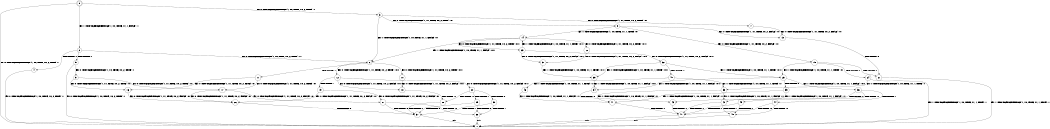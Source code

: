 digraph BCG {
size = "7, 10.5";
center = TRUE;
node [shape = circle];
0 [peripheries = 2];
0 -> 1 [label = "EX !0 !ATOMIC_EXCH_BRANCH (1, +0, TRUE, +0, 2, TRUE) !::"];
0 -> 2 [label = "EX !1 !ATOMIC_EXCH_BRANCH (1, +0, TRUE, +1, 1, FALSE) !::"];
0 -> 3 [label = "EX !0 !ATOMIC_EXCH_BRANCH (1, +0, TRUE, +0, 2, TRUE) !::"];
2 -> 4 [label = "TERMINATE !1"];
2 -> 5 [label = "TERMINATE !1"];
2 -> 6 [label = "EX !0 !ATOMIC_EXCH_BRANCH (1, +0, TRUE, +0, 2, TRUE) !:1:"];
3 -> 7 [label = "EX !0 !ATOMIC_EXCH_BRANCH (1, +1, TRUE, +0, 2, TRUE) !:0:"];
3 -> 6 [label = "EX !1 !ATOMIC_EXCH_BRANCH (1, +0, TRUE, +1, 1, FALSE) !:0:"];
3 -> 8 [label = "EX !0 !ATOMIC_EXCH_BRANCH (1, +1, TRUE, +0, 2, TRUE) !:0:"];
4 -> 1 [label = "EX !0 !ATOMIC_EXCH_BRANCH (1, +0, TRUE, +0, 2, TRUE) !::"];
5 -> 1 [label = "EX !0 !ATOMIC_EXCH_BRANCH (1, +0, TRUE, +0, 2, TRUE) !::"];
5 -> 9 [label = "EX !0 !ATOMIC_EXCH_BRANCH (1, +0, TRUE, +0, 2, TRUE) !::"];
6 -> 10 [label = "EX !0 !ATOMIC_EXCH_BRANCH (1, +1, TRUE, +0, 2, TRUE) !:0:1:"];
6 -> 11 [label = "TERMINATE !1"];
6 -> 12 [label = "EX !0 !ATOMIC_EXCH_BRANCH (1, +1, TRUE, +0, 2, TRUE) !:0:1:"];
7 -> 13 [label = "EX !0 !ATOMIC_EXCH_BRANCH (1, +1, TRUE, +0, 2, FALSE) !:0:"];
8 -> 13 [label = "EX !0 !ATOMIC_EXCH_BRANCH (1, +1, TRUE, +0, 2, FALSE) !:0:"];
8 -> 14 [label = "EX !1 !ATOMIC_EXCH_BRANCH (1, +0, TRUE, +1, 1, TRUE) !:0:"];
8 -> 15 [label = "EX !0 !ATOMIC_EXCH_BRANCH (1, +1, TRUE, +0, 2, FALSE) !:0:"];
9 -> 16 [label = "EX !0 !ATOMIC_EXCH_BRANCH (1, +1, TRUE, +0, 2, TRUE) !:0:"];
9 -> 17 [label = "EX !0 !ATOMIC_EXCH_BRANCH (1, +1, TRUE, +0, 2, TRUE) !:0:"];
10 -> 18 [label = "EX !0 !ATOMIC_EXCH_BRANCH (1, +1, TRUE, +0, 2, FALSE) !:0:1:"];
11 -> 16 [label = "EX !0 !ATOMIC_EXCH_BRANCH (1, +1, TRUE, +0, 2, TRUE) !:0:"];
11 -> 17 [label = "EX !0 !ATOMIC_EXCH_BRANCH (1, +1, TRUE, +0, 2, TRUE) !:0:"];
12 -> 18 [label = "EX !0 !ATOMIC_EXCH_BRANCH (1, +1, TRUE, +0, 2, FALSE) !:0:1:"];
12 -> 19 [label = "TERMINATE !1"];
12 -> 20 [label = "EX !0 !ATOMIC_EXCH_BRANCH (1, +1, TRUE, +0, 2, FALSE) !:0:1:"];
13 -> 21 [label = "TERMINATE !0"];
14 -> 22 [label = "EX !0 !ATOMIC_EXCH_BRANCH (1, +1, TRUE, +0, 2, TRUE) !:0:1:"];
14 -> 6 [label = "EX !1 !ATOMIC_EXCH_BRANCH (1, +0, TRUE, +1, 1, FALSE) !:0:1:"];
14 -> 23 [label = "EX !0 !ATOMIC_EXCH_BRANCH (1, +1, TRUE, +0, 2, TRUE) !:0:1:"];
15 -> 21 [label = "TERMINATE !0"];
15 -> 24 [label = "TERMINATE !0"];
15 -> 25 [label = "EX !1 !ATOMIC_EXCH_BRANCH (1, +0, TRUE, +1, 1, TRUE) !:0:"];
16 -> 26 [label = "EX !0 !ATOMIC_EXCH_BRANCH (1, +1, TRUE, +0, 2, FALSE) !:0:"];
17 -> 26 [label = "EX !0 !ATOMIC_EXCH_BRANCH (1, +1, TRUE, +0, 2, FALSE) !:0:"];
17 -> 27 [label = "EX !0 !ATOMIC_EXCH_BRANCH (1, +1, TRUE, +0, 2, FALSE) !:0:"];
18 -> 28 [label = "TERMINATE !0"];
19 -> 26 [label = "EX !0 !ATOMIC_EXCH_BRANCH (1, +1, TRUE, +0, 2, FALSE) !:0:"];
19 -> 27 [label = "EX !0 !ATOMIC_EXCH_BRANCH (1, +1, TRUE, +0, 2, FALSE) !:0:"];
20 -> 28 [label = "TERMINATE !0"];
20 -> 29 [label = "TERMINATE !1"];
20 -> 30 [label = "TERMINATE !0"];
21 -> 1 [label = "EX !1 !ATOMIC_EXCH_BRANCH (1, +0, TRUE, +1, 1, TRUE) !::"];
22 -> 31 [label = "EX !0 !ATOMIC_EXCH_BRANCH (1, +1, TRUE, +0, 2, FALSE) !:0:1:"];
23 -> 31 [label = "EX !0 !ATOMIC_EXCH_BRANCH (1, +1, TRUE, +0, 2, FALSE) !:0:1:"];
23 -> 14 [label = "EX !1 !ATOMIC_EXCH_BRANCH (1, +0, TRUE, +1, 1, TRUE) !:0:1:"];
23 -> 32 [label = "EX !0 !ATOMIC_EXCH_BRANCH (1, +1, TRUE, +0, 2, FALSE) !:0:1:"];
24 -> 1 [label = "EX !1 !ATOMIC_EXCH_BRANCH (1, +0, TRUE, +1, 1, TRUE) !::"];
24 -> 33 [label = "EX !1 !ATOMIC_EXCH_BRANCH (1, +0, TRUE, +1, 1, TRUE) !::"];
25 -> 34 [label = "EX !1 !ATOMIC_EXCH_BRANCH (1, +0, TRUE, +1, 1, FALSE) !:0:1:"];
25 -> 35 [label = "TERMINATE !0"];
25 -> 36 [label = "EX !1 !ATOMIC_EXCH_BRANCH (1, +0, TRUE, +1, 1, FALSE) !:0:1:"];
26 -> 37 [label = "TERMINATE !0"];
27 -> 37 [label = "TERMINATE !0"];
27 -> 38 [label = "TERMINATE !0"];
28 -> 37 [label = "TERMINATE !1"];
29 -> 37 [label = "TERMINATE !0"];
29 -> 38 [label = "TERMINATE !0"];
30 -> 37 [label = "TERMINATE !1"];
30 -> 38 [label = "TERMINATE !1"];
31 -> 39 [label = "EX !1 !ATOMIC_EXCH_BRANCH (1, +0, TRUE, +1, 1, TRUE) !:0:1:"];
32 -> 39 [label = "EX !1 !ATOMIC_EXCH_BRANCH (1, +0, TRUE, +1, 1, TRUE) !:0:1:"];
32 -> 40 [label = "TERMINATE !0"];
32 -> 25 [label = "EX !1 !ATOMIC_EXCH_BRANCH (1, +0, TRUE, +1, 1, TRUE) !:0:1:"];
33 -> 41 [label = "EX !1 !ATOMIC_EXCH_BRANCH (1, +0, TRUE, +1, 1, FALSE) !:1:"];
33 -> 42 [label = "EX !1 !ATOMIC_EXCH_BRANCH (1, +0, TRUE, +1, 1, FALSE) !:1:"];
34 -> 43 [label = "TERMINATE !0"];
35 -> 41 [label = "EX !1 !ATOMIC_EXCH_BRANCH (1, +0, TRUE, +1, 1, FALSE) !:1:"];
35 -> 42 [label = "EX !1 !ATOMIC_EXCH_BRANCH (1, +0, TRUE, +1, 1, FALSE) !:1:"];
36 -> 43 [label = "TERMINATE !0"];
36 -> 44 [label = "TERMINATE !1"];
36 -> 45 [label = "TERMINATE !0"];
37 -> 1 [label = "exit"];
38 -> 1 [label = "exit"];
39 -> 34 [label = "EX !1 !ATOMIC_EXCH_BRANCH (1, +0, TRUE, +1, 1, FALSE) !:0:1:"];
40 -> 46 [label = "EX !1 !ATOMIC_EXCH_BRANCH (1, +0, TRUE, +1, 1, TRUE) !:1:"];
40 -> 33 [label = "EX !1 !ATOMIC_EXCH_BRANCH (1, +0, TRUE, +1, 1, TRUE) !:1:"];
41 -> 47 [label = "TERMINATE !1"];
42 -> 47 [label = "TERMINATE !1"];
42 -> 48 [label = "TERMINATE !1"];
43 -> 47 [label = "TERMINATE !1"];
44 -> 47 [label = "TERMINATE !0"];
44 -> 48 [label = "TERMINATE !0"];
45 -> 47 [label = "TERMINATE !1"];
45 -> 48 [label = "TERMINATE !1"];
46 -> 41 [label = "EX !1 !ATOMIC_EXCH_BRANCH (1, +0, TRUE, +1, 1, FALSE) !:1:"];
47 -> 1 [label = "exit"];
48 -> 1 [label = "exit"];
}
